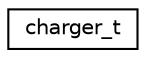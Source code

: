 digraph "Graphical Class Hierarchy"
{
  edge [fontname="Helvetica",fontsize="10",labelfontname="Helvetica",labelfontsize="10"];
  node [fontname="Helvetica",fontsize="10",shape=record];
  rankdir="LR";
  Node1 [label="charger_t",height=0.2,width=0.4,color="black", fillcolor="white", style="filled",URL="$structcharger__t.html",tooltip="Common struct to hold charger status. "];
}
